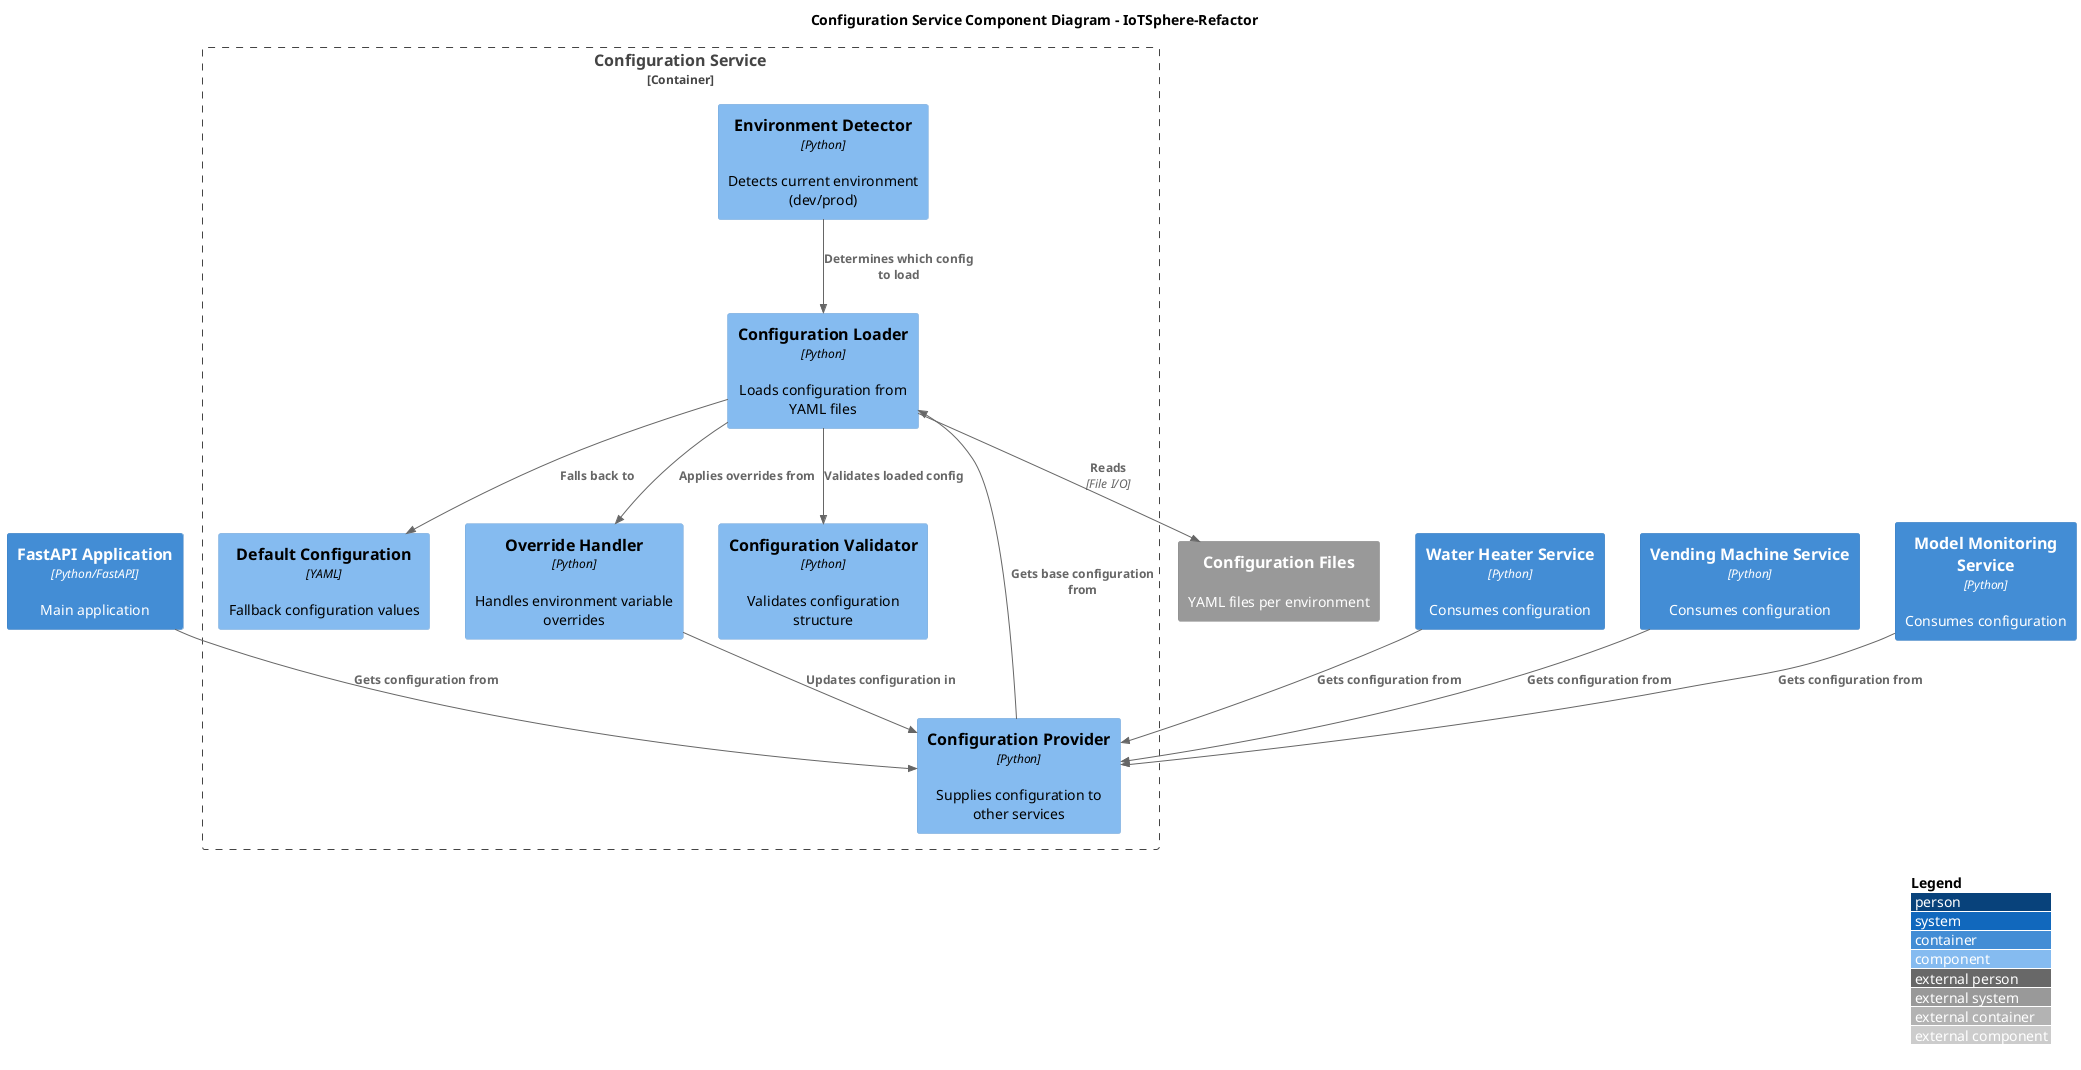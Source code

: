 @startuml Config Service Components
!include <C4/C4_Component>

title "Configuration Service Component Diagram - IoTSphere-Refactor"

Container_Boundary(config_service, "Configuration Service") {
    Component(config_loader, "Configuration Loader", "Python", "Loads configuration from YAML files")
    Component(environment_detector, "Environment Detector", "Python", "Detects current environment (dev/prod)")
    Component(config_provider, "Configuration Provider", "Python", "Supplies configuration to other services")
    Component(default_config, "Default Configuration", "YAML", "Fallback configuration values")
    Component(override_handler, "Override Handler", "Python", "Handles environment variable overrides")
    Component(config_validator, "Configuration Validator", "Python", "Validates configuration structure")
}

Container(fastapi_app, "FastAPI Application", "Python/FastAPI", "Main application")
Container(water_heater_service, "Water Heater Service", "Python", "Consumes configuration")
Container(vending_machine_service, "Vending Machine Service", "Python", "Consumes configuration")
Container(model_monitoring_service, "Model Monitoring Service", "Python", "Consumes configuration")

System_Ext(config_files, "Configuration Files", "YAML files per environment")

Rel(environment_detector, config_loader, "Determines which config to load")
Rel(config_loader, config_files, "Reads", "File I/O")
Rel(config_loader, config_validator, "Validates loaded config")
Rel(config_loader, default_config, "Falls back to")
Rel(config_loader, override_handler, "Applies overrides from")
Rel(override_handler, config_provider, "Updates configuration in")
Rel(config_provider, config_loader, "Gets base configuration from")

Rel(fastapi_app, config_provider, "Gets configuration from")
Rel(water_heater_service, config_provider, "Gets configuration from")
Rel(vending_machine_service, config_provider, "Gets configuration from")
Rel(model_monitoring_service, config_provider, "Gets configuration from")

LAYOUT_WITH_LEGEND()
@enduml
